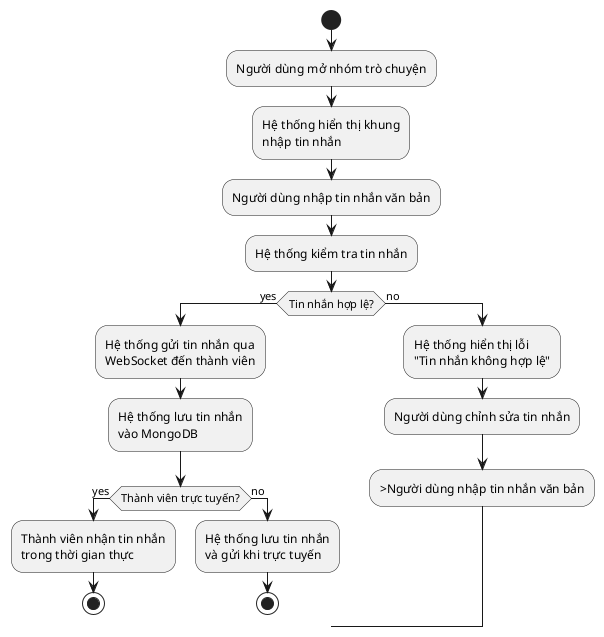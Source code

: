 @startuml
start
:Người dùng mở nhóm trò chuyện;
:Hệ thống hiển thị khung\nnhập tin nhắn;
:Người dùng nhập tin nhắn văn bản;
:Hệ thống kiểm tra tin nhắn;

if (Tin nhắn hợp lệ?) then (yes)
    :Hệ thống gửi tin nhắn qua\nWebSocket đến thành viên;
    :Hệ thống lưu tin nhắn\nvào MongoDB;
    if (Thành viên trực tuyến?) then (yes)
        :Thành viên nhận tin nhắn\ntrong thời gian thực;
        stop
    else (no)
        :Hệ thống lưu tin nhắn\nvà gửi khi trực tuyến;
        stop
    endif
else (no)
    :Hệ thống hiển thị lỗi\n"Tin nhắn không hợp lệ";
    :Người dùng chỉnh sửa tin nhắn;
    ->Người dùng nhập tin nhắn văn bản
endif

@enduml